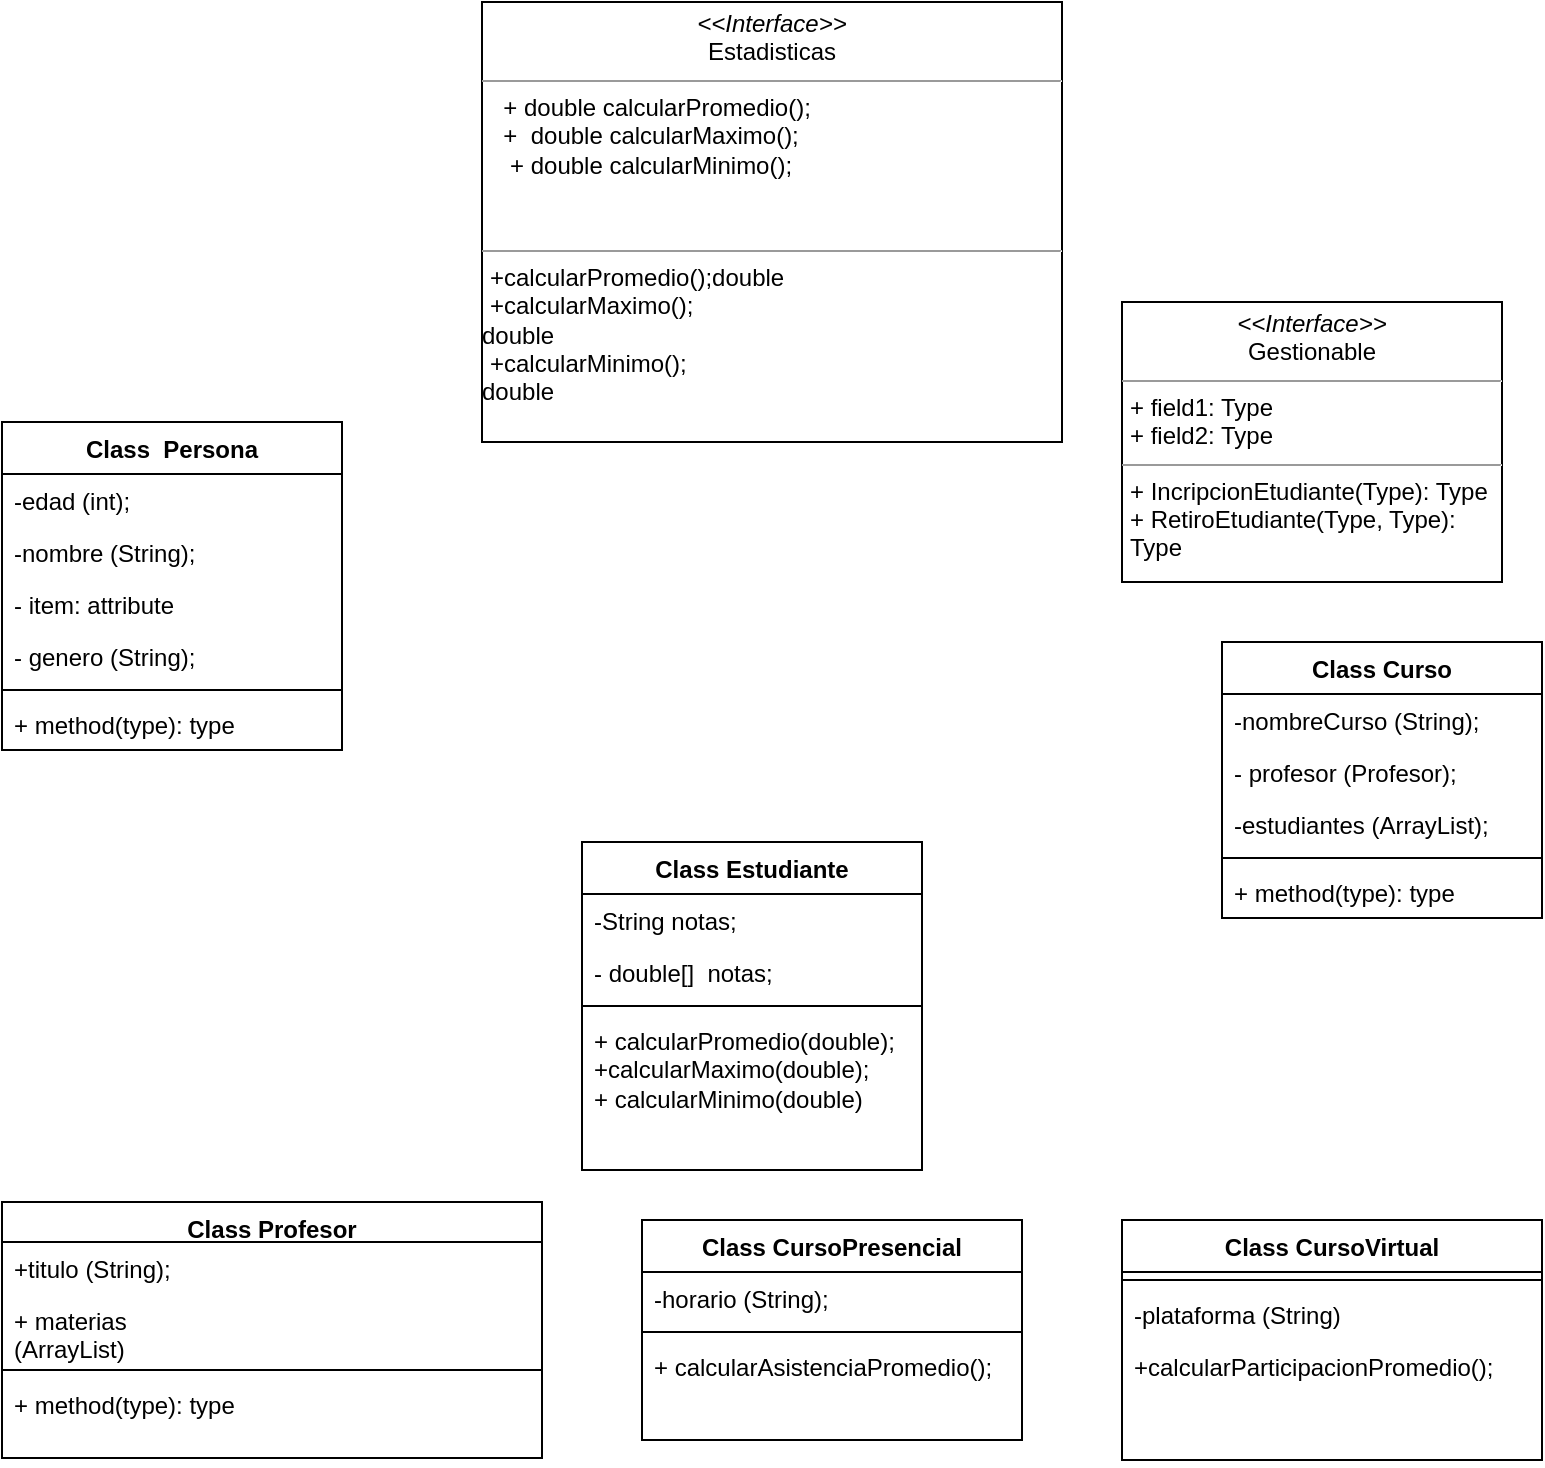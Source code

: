 <mxfile version="21.6.8" type="github">
  <diagram name="Página-1" id="qOFIg2sag6Ol0mR24mPF">
    <mxGraphModel dx="1120" dy="1615" grid="1" gridSize="10" guides="1" tooltips="1" connect="1" arrows="1" fold="1" page="1" pageScale="1" pageWidth="827" pageHeight="1169" math="0" shadow="0">
      <root>
        <mxCell id="0" />
        <mxCell id="1" parent="0" />
        <mxCell id="tVQC34R88GoCUx9mPCUH-5" value="&lt;p style=&quot;margin:0px;margin-top:4px;text-align:center;&quot;&gt;&lt;i&gt;&amp;lt;&amp;lt;Interface&amp;gt;&amp;gt;&lt;/i&gt;&lt;br&gt;Estadisticas&lt;br&gt;&lt;/p&gt;&lt;hr size=&quot;1&quot;&gt;&lt;p style=&quot;margin:0px;margin-left:4px;&quot;&gt;&amp;nbsp; + double calcularPromedio();&lt;/p&gt;&lt;p style=&quot;margin:0px;margin-left:4px;&quot;&gt;&amp;nbsp; +&amp;nbsp; double calcularMaximo();&lt;/p&gt;&lt;p style=&quot;margin:0px;margin-left:4px;&quot;&gt;&amp;nbsp; &amp;nbsp;+ double calcularMinimo();&lt;/p&gt;&lt;div&gt;&lt;br&gt;&lt;/div&gt;&lt;p style=&quot;margin:0px;margin-left:4px;&quot;&gt;&lt;br&gt;&lt;/p&gt;&lt;hr size=&quot;1&quot;&gt;&lt;p style=&quot;margin:0px;margin-left:4px;&quot;&gt;+calcularPromedio();double&lt;br&gt;+calcularMaximo();&lt;/p&gt;double&lt;p style=&quot;margin:0px;margin-left:4px;&quot;&gt;&lt;span style=&quot;background-color: initial;&quot;&gt;+calcularMinimo();&lt;/span&gt;&lt;/p&gt;double" style="verticalAlign=top;align=left;overflow=fill;fontSize=12;fontFamily=Helvetica;html=1;whiteSpace=wrap;" vertex="1" parent="1">
          <mxGeometry x="260" y="-890" width="290" height="220" as="geometry" />
        </mxCell>
        <mxCell id="tVQC34R88GoCUx9mPCUH-7" value="Class&amp;nbsp; Persona" style="swimlane;fontStyle=1;align=center;verticalAlign=top;childLayout=stackLayout;horizontal=1;startSize=26;horizontalStack=0;resizeParent=1;resizeParentMax=0;resizeLast=0;collapsible=1;marginBottom=0;whiteSpace=wrap;html=1;" vertex="1" parent="1">
          <mxGeometry x="20" y="-680" width="170" height="164" as="geometry" />
        </mxCell>
        <mxCell id="tVQC34R88GoCUx9mPCUH-18" value="-edad (int);" style="text;strokeColor=none;fillColor=none;align=left;verticalAlign=top;spacingLeft=4;spacingRight=4;overflow=hidden;rotatable=0;points=[[0,0.5],[1,0.5]];portConstraint=eastwest;whiteSpace=wrap;html=1;" vertex="1" parent="tVQC34R88GoCUx9mPCUH-7">
          <mxGeometry y="26" width="170" height="26" as="geometry" />
        </mxCell>
        <mxCell id="tVQC34R88GoCUx9mPCUH-8" value="-nombre (String);" style="text;strokeColor=none;fillColor=none;align=left;verticalAlign=top;spacingLeft=4;spacingRight=4;overflow=hidden;rotatable=0;points=[[0,0.5],[1,0.5]];portConstraint=eastwest;whiteSpace=wrap;html=1;" vertex="1" parent="tVQC34R88GoCUx9mPCUH-7">
          <mxGeometry y="52" width="170" height="26" as="geometry" />
        </mxCell>
        <mxCell id="tVQC34R88GoCUx9mPCUH-20" value="- item: attribute" style="text;strokeColor=none;fillColor=none;align=left;verticalAlign=top;spacingLeft=4;spacingRight=4;overflow=hidden;rotatable=0;points=[[0,0.5],[1,0.5]];portConstraint=eastwest;whiteSpace=wrap;html=1;" vertex="1" parent="tVQC34R88GoCUx9mPCUH-7">
          <mxGeometry y="78" width="170" height="26" as="geometry" />
        </mxCell>
        <mxCell id="tVQC34R88GoCUx9mPCUH-19" value="- genero (String);" style="text;strokeColor=none;fillColor=none;align=left;verticalAlign=top;spacingLeft=4;spacingRight=4;overflow=hidden;rotatable=0;points=[[0,0.5],[1,0.5]];portConstraint=eastwest;whiteSpace=wrap;html=1;" vertex="1" parent="tVQC34R88GoCUx9mPCUH-7">
          <mxGeometry y="104" width="170" height="26" as="geometry" />
        </mxCell>
        <mxCell id="tVQC34R88GoCUx9mPCUH-9" value="" style="line;strokeWidth=1;fillColor=none;align=left;verticalAlign=middle;spacingTop=-1;spacingLeft=3;spacingRight=3;rotatable=0;labelPosition=right;points=[];portConstraint=eastwest;strokeColor=inherit;" vertex="1" parent="tVQC34R88GoCUx9mPCUH-7">
          <mxGeometry y="130" width="170" height="8" as="geometry" />
        </mxCell>
        <mxCell id="tVQC34R88GoCUx9mPCUH-10" value="+ method(type): type" style="text;strokeColor=none;fillColor=none;align=left;verticalAlign=top;spacingLeft=4;spacingRight=4;overflow=hidden;rotatable=0;points=[[0,0.5],[1,0.5]];portConstraint=eastwest;whiteSpace=wrap;html=1;" vertex="1" parent="tVQC34R88GoCUx9mPCUH-7">
          <mxGeometry y="138" width="170" height="26" as="geometry" />
        </mxCell>
        <mxCell id="tVQC34R88GoCUx9mPCUH-11" value="Class&amp;nbsp;Estudiante" style="swimlane;fontStyle=1;align=center;verticalAlign=top;childLayout=stackLayout;horizontal=1;startSize=26;horizontalStack=0;resizeParent=1;resizeParentMax=0;resizeLast=0;collapsible=1;marginBottom=0;whiteSpace=wrap;html=1;" vertex="1" parent="1">
          <mxGeometry x="310" y="-470" width="170" height="164" as="geometry" />
        </mxCell>
        <mxCell id="tVQC34R88GoCUx9mPCUH-12" value="-String notas;&lt;br&gt;&amp;nbsp;" style="text;strokeColor=none;fillColor=none;align=left;verticalAlign=top;spacingLeft=4;spacingRight=4;overflow=hidden;rotatable=0;points=[[0,0.5],[1,0.5]];portConstraint=eastwest;whiteSpace=wrap;html=1;" vertex="1" parent="tVQC34R88GoCUx9mPCUH-11">
          <mxGeometry y="26" width="170" height="26" as="geometry" />
        </mxCell>
        <mxCell id="tVQC34R88GoCUx9mPCUH-15" value="- double[]&amp;nbsp; notas;&amp;nbsp;" style="text;strokeColor=none;fillColor=none;align=left;verticalAlign=top;spacingLeft=4;spacingRight=4;overflow=hidden;rotatable=0;points=[[0,0.5],[1,0.5]];portConstraint=eastwest;whiteSpace=wrap;html=1;" vertex="1" parent="tVQC34R88GoCUx9mPCUH-11">
          <mxGeometry y="52" width="170" height="26" as="geometry" />
        </mxCell>
        <mxCell id="tVQC34R88GoCUx9mPCUH-13" value="" style="line;strokeWidth=1;fillColor=none;align=left;verticalAlign=middle;spacingTop=-1;spacingLeft=3;spacingRight=3;rotatable=0;labelPosition=right;points=[];portConstraint=eastwest;strokeColor=inherit;" vertex="1" parent="tVQC34R88GoCUx9mPCUH-11">
          <mxGeometry y="78" width="170" height="8" as="geometry" />
        </mxCell>
        <mxCell id="tVQC34R88GoCUx9mPCUH-14" value="+ calcularPromedio(double);&lt;br&gt;+calcularMaximo(double);&lt;br&gt;+&amp;nbsp;calcularMinimo(double)&amp;nbsp;" style="text;strokeColor=none;fillColor=none;align=left;verticalAlign=top;spacingLeft=4;spacingRight=4;overflow=hidden;rotatable=0;points=[[0,0.5],[1,0.5]];portConstraint=eastwest;whiteSpace=wrap;html=1;" vertex="1" parent="tVQC34R88GoCUx9mPCUH-11">
          <mxGeometry y="86" width="170" height="78" as="geometry" />
        </mxCell>
        <mxCell id="tVQC34R88GoCUx9mPCUH-21" value="Class&amp;nbsp;Profesor" style="swimlane;fontStyle=1;align=center;verticalAlign=top;childLayout=stackLayout;horizontal=1;startSize=20;horizontalStack=0;resizeParent=1;resizeParentMax=0;resizeLast=0;collapsible=1;marginBottom=0;whiteSpace=wrap;html=1;" vertex="1" parent="1">
          <mxGeometry x="20" y="-290" width="270" height="128" as="geometry" />
        </mxCell>
        <mxCell id="tVQC34R88GoCUx9mPCUH-22" value="+titulo (String);&lt;br&gt;" style="text;strokeColor=none;fillColor=none;align=left;verticalAlign=top;spacingLeft=4;spacingRight=4;overflow=hidden;rotatable=0;points=[[0,0.5],[1,0.5]];portConstraint=eastwest;whiteSpace=wrap;html=1;" vertex="1" parent="tVQC34R88GoCUx9mPCUH-21">
          <mxGeometry y="20" width="270" height="26" as="geometry" />
        </mxCell>
        <mxCell id="tVQC34R88GoCUx9mPCUH-25" value="+ materias&lt;br/&gt;(ArrayList)" style="text;strokeColor=none;fillColor=none;align=left;verticalAlign=top;spacingLeft=4;spacingRight=4;overflow=hidden;rotatable=0;points=[[0,0.5],[1,0.5]];portConstraint=eastwest;whiteSpace=wrap;html=1;" vertex="1" parent="tVQC34R88GoCUx9mPCUH-21">
          <mxGeometry y="46" width="270" height="34" as="geometry" />
        </mxCell>
        <mxCell id="tVQC34R88GoCUx9mPCUH-23" value="" style="line;strokeWidth=1;fillColor=none;align=left;verticalAlign=middle;spacingTop=-1;spacingLeft=3;spacingRight=3;rotatable=0;labelPosition=right;points=[];portConstraint=eastwest;strokeColor=inherit;" vertex="1" parent="tVQC34R88GoCUx9mPCUH-21">
          <mxGeometry y="80" width="270" height="8" as="geometry" />
        </mxCell>
        <mxCell id="tVQC34R88GoCUx9mPCUH-24" value="+ method(type): type" style="text;strokeColor=none;fillColor=none;align=left;verticalAlign=top;spacingLeft=4;spacingRight=4;overflow=hidden;rotatable=0;points=[[0,0.5],[1,0.5]];portConstraint=eastwest;whiteSpace=wrap;html=1;" vertex="1" parent="tVQC34R88GoCUx9mPCUH-21">
          <mxGeometry y="88" width="270" height="40" as="geometry" />
        </mxCell>
        <mxCell id="tVQC34R88GoCUx9mPCUH-27" value="Class&amp;nbsp;Curso" style="swimlane;fontStyle=1;align=center;verticalAlign=top;childLayout=stackLayout;horizontal=1;startSize=26;horizontalStack=0;resizeParent=1;resizeParentMax=0;resizeLast=0;collapsible=1;marginBottom=0;whiteSpace=wrap;html=1;" vertex="1" parent="1">
          <mxGeometry x="630" y="-570" width="160" height="138" as="geometry" />
        </mxCell>
        <mxCell id="tVQC34R88GoCUx9mPCUH-28" value="-nombreCurso (String);&lt;br&gt;" style="text;strokeColor=none;fillColor=none;align=left;verticalAlign=top;spacingLeft=4;spacingRight=4;overflow=hidden;rotatable=0;points=[[0,0.5],[1,0.5]];portConstraint=eastwest;whiteSpace=wrap;html=1;" vertex="1" parent="tVQC34R88GoCUx9mPCUH-27">
          <mxGeometry y="26" width="160" height="26" as="geometry" />
        </mxCell>
        <mxCell id="tVQC34R88GoCUx9mPCUH-31" value="-&amp;nbsp;profesor (Profesor);" style="text;strokeColor=none;fillColor=none;align=left;verticalAlign=top;spacingLeft=4;spacingRight=4;overflow=hidden;rotatable=0;points=[[0,0.5],[1,0.5]];portConstraint=eastwest;whiteSpace=wrap;html=1;" vertex="1" parent="tVQC34R88GoCUx9mPCUH-27">
          <mxGeometry y="52" width="160" height="26" as="geometry" />
        </mxCell>
        <mxCell id="tVQC34R88GoCUx9mPCUH-32" value="-estudiantes (ArrayList);" style="text;strokeColor=none;fillColor=none;align=left;verticalAlign=top;spacingLeft=4;spacingRight=4;overflow=hidden;rotatable=0;points=[[0,0.5],[1,0.5]];portConstraint=eastwest;whiteSpace=wrap;html=1;" vertex="1" parent="tVQC34R88GoCUx9mPCUH-27">
          <mxGeometry y="78" width="160" height="26" as="geometry" />
        </mxCell>
        <mxCell id="tVQC34R88GoCUx9mPCUH-29" value="" style="line;strokeWidth=1;fillColor=none;align=left;verticalAlign=middle;spacingTop=-1;spacingLeft=3;spacingRight=3;rotatable=0;labelPosition=right;points=[];portConstraint=eastwest;strokeColor=inherit;" vertex="1" parent="tVQC34R88GoCUx9mPCUH-27">
          <mxGeometry y="104" width="160" height="8" as="geometry" />
        </mxCell>
        <mxCell id="tVQC34R88GoCUx9mPCUH-30" value="+ method(type): type" style="text;strokeColor=none;fillColor=none;align=left;verticalAlign=top;spacingLeft=4;spacingRight=4;overflow=hidden;rotatable=0;points=[[0,0.5],[1,0.5]];portConstraint=eastwest;whiteSpace=wrap;html=1;" vertex="1" parent="tVQC34R88GoCUx9mPCUH-27">
          <mxGeometry y="112" width="160" height="26" as="geometry" />
        </mxCell>
        <mxCell id="tVQC34R88GoCUx9mPCUH-33" value="Class CursoPresencial" style="swimlane;fontStyle=1;align=center;verticalAlign=top;childLayout=stackLayout;horizontal=1;startSize=26;horizontalStack=0;resizeParent=1;resizeParentMax=0;resizeLast=0;collapsible=1;marginBottom=0;whiteSpace=wrap;html=1;" vertex="1" parent="1">
          <mxGeometry x="340" y="-281" width="190" height="110" as="geometry" />
        </mxCell>
        <mxCell id="tVQC34R88GoCUx9mPCUH-34" value="-horario (String);&lt;br&gt;" style="text;strokeColor=none;fillColor=none;align=left;verticalAlign=top;spacingLeft=4;spacingRight=4;overflow=hidden;rotatable=0;points=[[0,0.5],[1,0.5]];portConstraint=eastwest;whiteSpace=wrap;html=1;" vertex="1" parent="tVQC34R88GoCUx9mPCUH-33">
          <mxGeometry y="26" width="190" height="26" as="geometry" />
        </mxCell>
        <mxCell id="tVQC34R88GoCUx9mPCUH-35" value="" style="line;strokeWidth=1;fillColor=none;align=left;verticalAlign=middle;spacingTop=-1;spacingLeft=3;spacingRight=3;rotatable=0;labelPosition=right;points=[];portConstraint=eastwest;strokeColor=inherit;" vertex="1" parent="tVQC34R88GoCUx9mPCUH-33">
          <mxGeometry y="52" width="190" height="8" as="geometry" />
        </mxCell>
        <mxCell id="tVQC34R88GoCUx9mPCUH-36" value="+&amp;nbsp;calcularAsistenciaPromedio();" style="text;strokeColor=none;fillColor=none;align=left;verticalAlign=top;spacingLeft=4;spacingRight=4;overflow=hidden;rotatable=0;points=[[0,0.5],[1,0.5]];portConstraint=eastwest;whiteSpace=wrap;html=1;" vertex="1" parent="tVQC34R88GoCUx9mPCUH-33">
          <mxGeometry y="60" width="190" height="50" as="geometry" />
        </mxCell>
        <mxCell id="tVQC34R88GoCUx9mPCUH-37" value="Class CursoVirtual" style="swimlane;fontStyle=1;align=center;verticalAlign=top;childLayout=stackLayout;horizontal=1;startSize=26;horizontalStack=0;resizeParent=1;resizeParentMax=0;resizeLast=0;collapsible=1;marginBottom=0;whiteSpace=wrap;html=1;" vertex="1" parent="1">
          <mxGeometry x="580" y="-281" width="210" height="120" as="geometry" />
        </mxCell>
        <mxCell id="tVQC34R88GoCUx9mPCUH-39" value="" style="line;strokeWidth=1;fillColor=none;align=left;verticalAlign=middle;spacingTop=-1;spacingLeft=3;spacingRight=3;rotatable=0;labelPosition=right;points=[];portConstraint=eastwest;strokeColor=inherit;" vertex="1" parent="tVQC34R88GoCUx9mPCUH-37">
          <mxGeometry y="26" width="210" height="8" as="geometry" />
        </mxCell>
        <mxCell id="tVQC34R88GoCUx9mPCUH-38" value="-plataforma (String)" style="text;strokeColor=none;fillColor=none;align=left;verticalAlign=top;spacingLeft=4;spacingRight=4;overflow=hidden;rotatable=0;points=[[0,0.5],[1,0.5]];portConstraint=eastwest;whiteSpace=wrap;html=1;" vertex="1" parent="tVQC34R88GoCUx9mPCUH-37">
          <mxGeometry y="34" width="210" height="26" as="geometry" />
        </mxCell>
        <mxCell id="tVQC34R88GoCUx9mPCUH-40" value="+calcularParticipacionPromedio();" style="text;strokeColor=none;fillColor=none;align=left;verticalAlign=top;spacingLeft=4;spacingRight=4;overflow=hidden;rotatable=0;points=[[0,0.5],[1,0.5]];portConstraint=eastwest;whiteSpace=wrap;html=1;" vertex="1" parent="tVQC34R88GoCUx9mPCUH-37">
          <mxGeometry y="60" width="210" height="60" as="geometry" />
        </mxCell>
        <mxCell id="tVQC34R88GoCUx9mPCUH-41" value="&lt;p style=&quot;margin:0px;margin-top:4px;text-align:center;&quot;&gt;&lt;i&gt;&amp;lt;&amp;lt;Interface&amp;gt;&amp;gt;&lt;/i&gt;&lt;br&gt;Gestionable&lt;br&gt;&lt;/p&gt;&lt;hr size=&quot;1&quot;&gt;&lt;p style=&quot;margin:0px;margin-left:4px;&quot;&gt;+ field1: Type&lt;br&gt;+ field2: Type&lt;/p&gt;&lt;hr size=&quot;1&quot;&gt;&lt;p style=&quot;margin:0px;margin-left:4px;&quot;&gt;+ IncripcionEtudiante(Type): Type&lt;br&gt;+ RetiroEtudiante(Type, Type): Type&lt;/p&gt;" style="verticalAlign=top;align=left;overflow=fill;fontSize=12;fontFamily=Helvetica;html=1;whiteSpace=wrap;" vertex="1" parent="1">
          <mxGeometry x="580" y="-740" width="190" height="140" as="geometry" />
        </mxCell>
      </root>
    </mxGraphModel>
  </diagram>
</mxfile>
